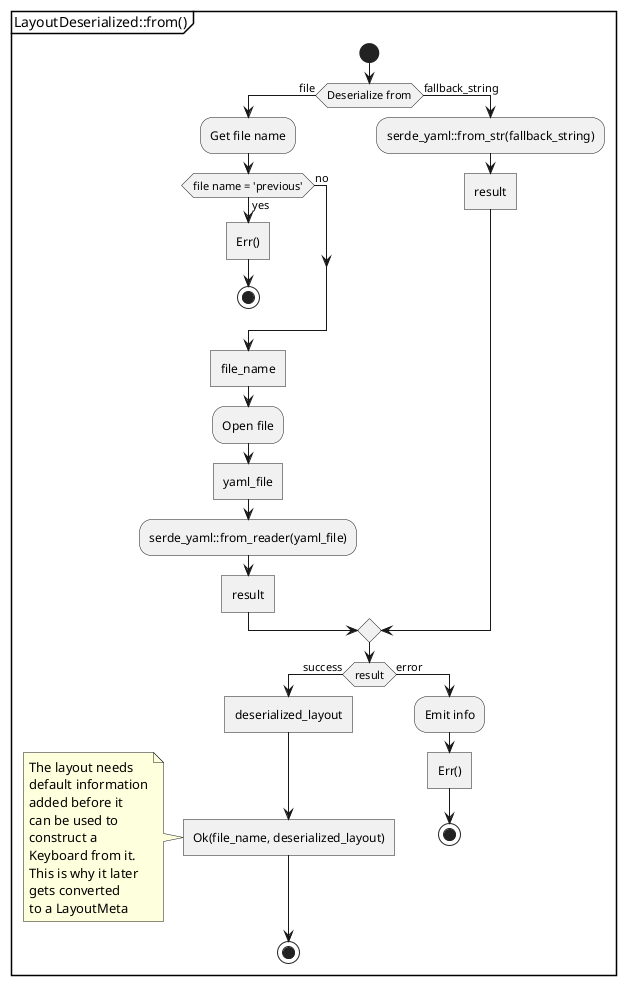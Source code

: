 @startuml layout_deserialized_from
partition "LayoutDeserialized::from()"{
    start

    if (Deserialize from) then (file)
        :Get file name;
        if (file name = 'previous') then (no)
        else (yes)
            :Err()]
            stop
        endif
        :file_name]
        :Open file;
        :yaml_file]
        :serde_yaml::from_reader(yaml_file);
        :result]
    else (fallback_string)
        :serde_yaml::from_str(fallback_string);
        :result]
    endif

    if (result) then (success)
        :deserialized_layout]
        :Ok(file_name, deserialized_layout)]
        note left
           The layout needs
           default information
           added before it 
           can be used to 
           construct a
           Keyboard from it.
           This is why it later
           gets converted 
           to a LayoutMeta 
        end note
        stop
    else (error)
        :Emit info;
        :Err()]
        stop
    endif
}

@enduml